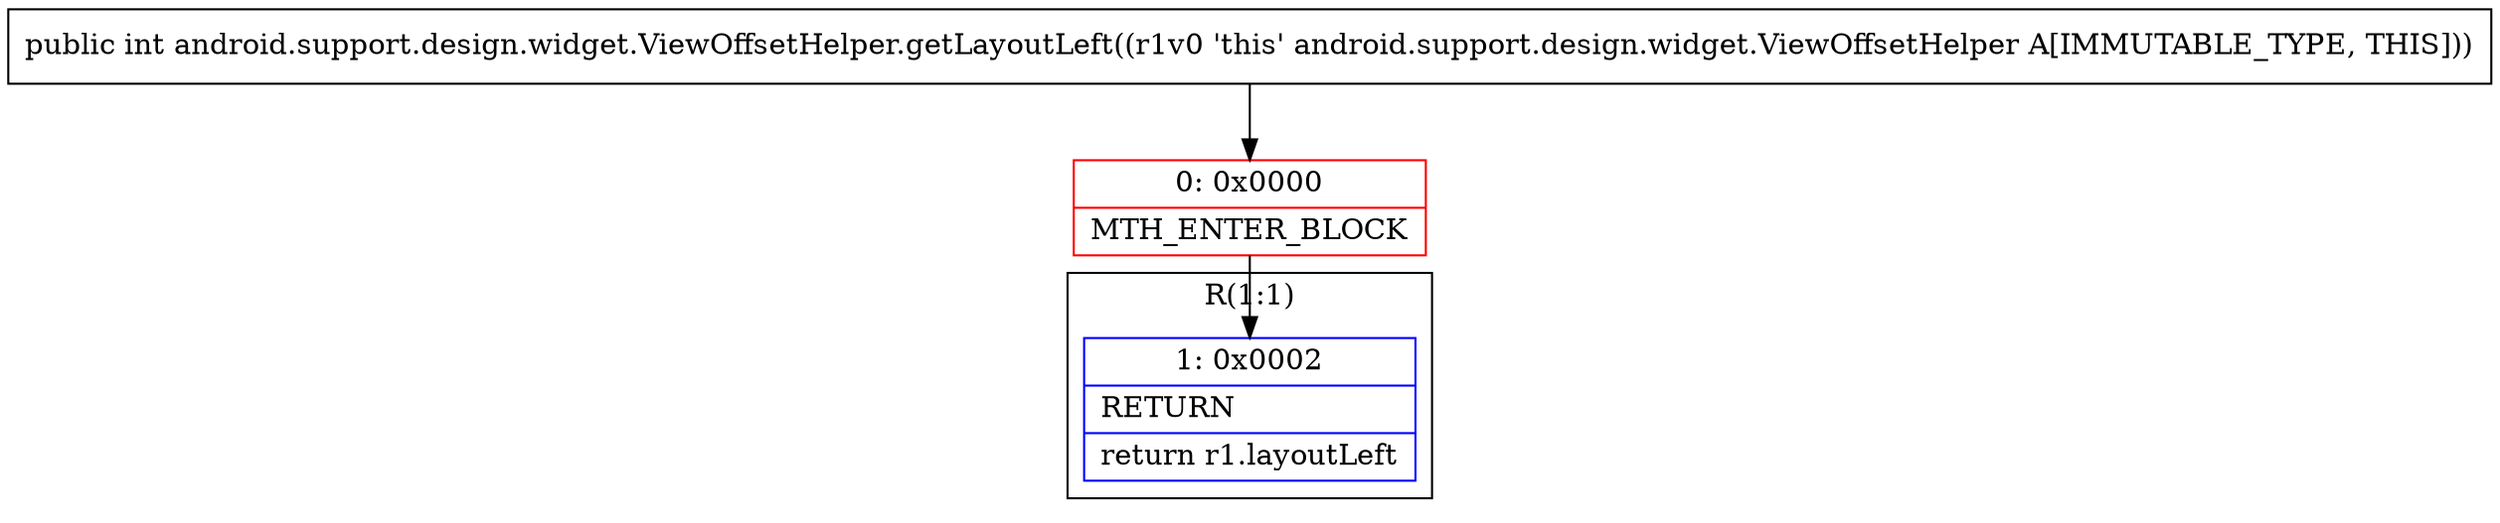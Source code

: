 digraph "CFG forandroid.support.design.widget.ViewOffsetHelper.getLayoutLeft()I" {
subgraph cluster_Region_1730429568 {
label = "R(1:1)";
node [shape=record,color=blue];
Node_1 [shape=record,label="{1\:\ 0x0002|RETURN\l|return r1.layoutLeft\l}"];
}
Node_0 [shape=record,color=red,label="{0\:\ 0x0000|MTH_ENTER_BLOCK\l}"];
MethodNode[shape=record,label="{public int android.support.design.widget.ViewOffsetHelper.getLayoutLeft((r1v0 'this' android.support.design.widget.ViewOffsetHelper A[IMMUTABLE_TYPE, THIS])) }"];
MethodNode -> Node_0;
Node_0 -> Node_1;
}


